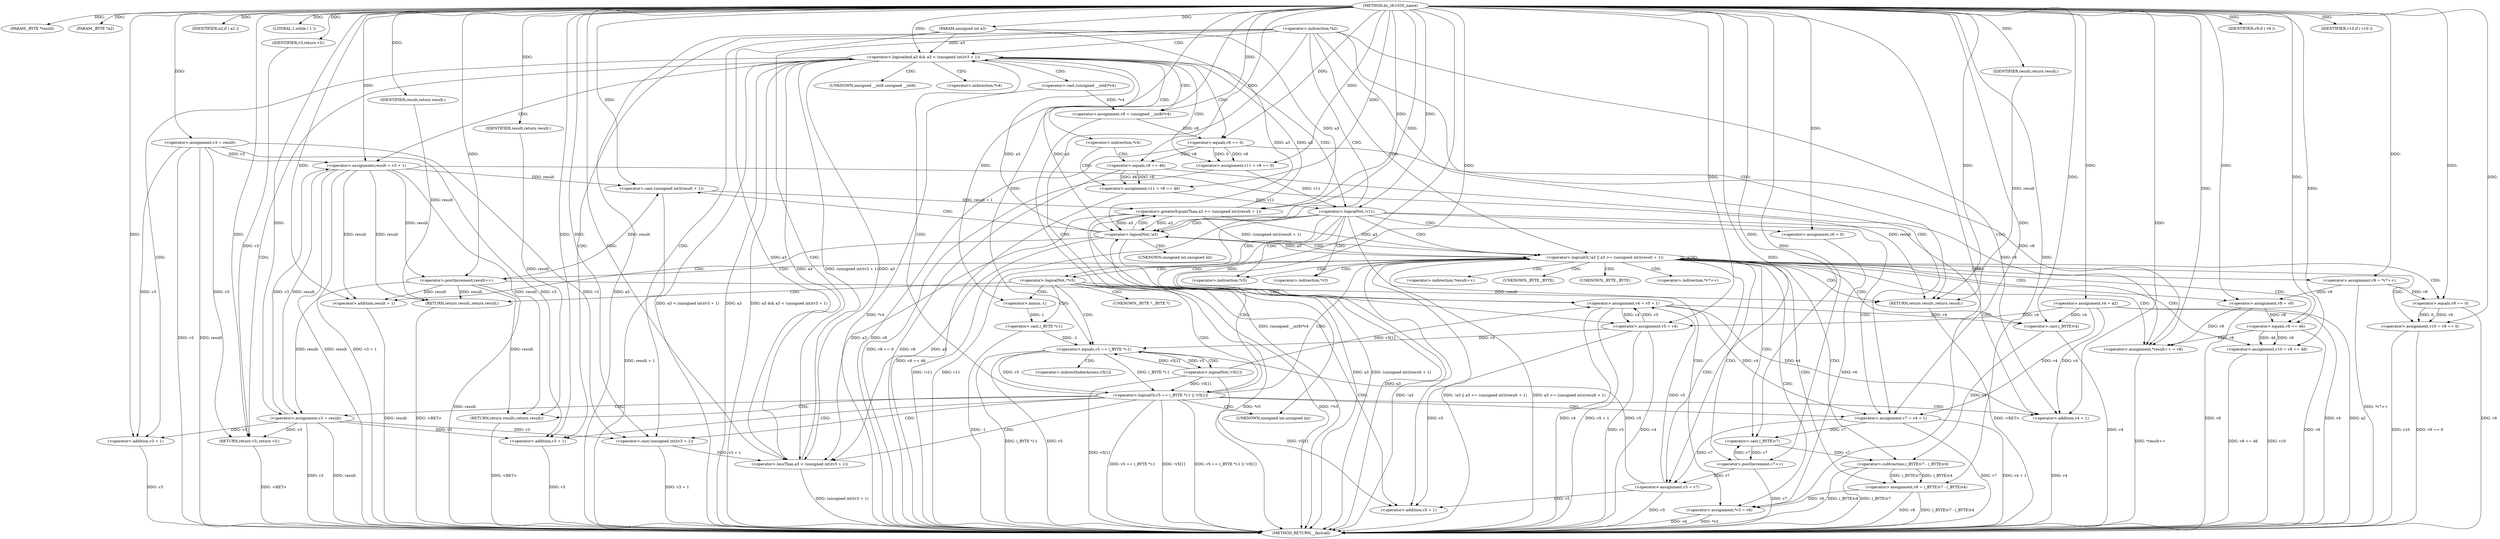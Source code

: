 digraph do_rfc1035_name {  
"1000110" [label = "(METHOD,do_rfc1035_name)" ]
"1000278" [label = "(METHOD_RETURN,__fastcall)" ]
"1000111" [label = "(PARAM,_BYTE *result)" ]
"1000112" [label = "(PARAM,_BYTE *a2)" ]
"1000113" [label = "(PARAM,unsigned int a3)" ]
"1000124" [label = "(<operator>.assignment,v3 = result)" ]
"1000128" [label = "(IDENTIFIER,a2,if ( a2 ))" ]
"1000130" [label = "(<operator>.assignment,v4 = a2)" ]
"1000138" [label = "(LITERAL,1,while ( 1 ))" ]
"1000141" [label = "(<operator>.logicalAnd,a3 && a3 < (unsigned int)(v3 + 1))" ]
"1000143" [label = "(<operator>.lessThan,a3 < (unsigned int)(v3 + 1))" ]
"1000145" [label = "(<operator>.cast,(unsigned int)(v3 + 1))" ]
"1000147" [label = "(<operator>.addition,v3 + 1)" ]
"1000150" [label = "(RETURN,return v3;,return v3;)" ]
"1000151" [label = "(IDENTIFIER,v3,return v3;)" ]
"1000152" [label = "(<operator>.assignment,result = v3 + 1)" ]
"1000154" [label = "(<operator>.addition,v3 + 1)" ]
"1000157" [label = "(<operator>.assignment,v8 = (unsigned __int8)*v4)" ]
"1000159" [label = "(<operator>.cast,(unsigned __int8)*v4)" ]
"1000163" [label = "(<operator>.assignment,v11 = v8 == 0)" ]
"1000165" [label = "(<operator>.equals,v8 == 0)" ]
"1000171" [label = "(<operator>.assignment,v11 = v8 == 46)" ]
"1000173" [label = "(<operator>.equals,v8 == 46)" ]
"1000177" [label = "(<operator>.logicalNot,!v11)" ]
"1000180" [label = "(<operator>.assignment,v5 = v4)" ]
"1000183" [label = "(<operator>.assignment,v6 = 0)" ]
"1000187" [label = "(<operator>.assignment,*v3 = v6)" ]
"1000192" [label = "(<operator>.logicalNot,!*v5)" ]
"1000195" [label = "(RETURN,return result;,return result;)" ]
"1000196" [label = "(IDENTIFIER,result,return result;)" ]
"1000197" [label = "(<operator>.assignment,v4 = v5 + 1)" ]
"1000199" [label = "(<operator>.addition,v5 + 1)" ]
"1000203" [label = "(<operator>.logicalOr,v5 == (_BYTE *)-1 || !v5[1])" ]
"1000204" [label = "(<operator>.equals,v5 == (_BYTE *)-1)" ]
"1000206" [label = "(<operator>.cast,(_BYTE *)-1)" ]
"1000208" [label = "(<operator>.minus,-1)" ]
"1000210" [label = "(<operator>.logicalNot,!v5[1])" ]
"1000214" [label = "(RETURN,return result;,return result;)" ]
"1000215" [label = "(IDENTIFIER,result,return result;)" ]
"1000216" [label = "(<operator>.assignment,v3 = result)" ]
"1000219" [label = "(<operator>.assignment,v7 = v4 + 1)" ]
"1000221" [label = "(<operator>.addition,v4 + 1)" ]
"1000225" [label = "(<operator>.logicalOr,!a3 || a3 >= (unsigned int)(result + 1))" ]
"1000226" [label = "(<operator>.logicalNot,!a3)" ]
"1000228" [label = "(<operator>.greaterEqualsThan,a3 >= (unsigned int)(result + 1))" ]
"1000230" [label = "(<operator>.cast,(unsigned int)(result + 1))" ]
"1000232" [label = "(<operator>.addition,result + 1)" ]
"1000236" [label = "(<operator>.assignment,*result++ = v8)" ]
"1000238" [label = "(<operator>.postIncrement,result++)" ]
"1000241" [label = "(<operator>.assignment,v5 = v7)" ]
"1000244" [label = "(<operator>.assignment,v6 = (_BYTE)v7 - (_BYTE)v4)" ]
"1000246" [label = "(<operator>.subtraction,(_BYTE)v7 - (_BYTE)v4)" ]
"1000247" [label = "(<operator>.cast,(_BYTE)v7)" ]
"1000250" [label = "(<operator>.cast,(_BYTE)v4)" ]
"1000253" [label = "(<operator>.assignment,v9 = *v7++)" ]
"1000256" [label = "(<operator>.postIncrement,v7++)" ]
"1000258" [label = "(<operator>.assignment,v8 = v9)" ]
"1000261" [label = "(<operator>.assignment,v10 = v9 == 0)" ]
"1000263" [label = "(<operator>.equals,v9 == 0)" ]
"1000267" [label = "(IDENTIFIER,v9,if ( v9 ))" ]
"1000268" [label = "(<operator>.assignment,v10 = v8 == 46)" ]
"1000270" [label = "(<operator>.equals,v8 == 46)" ]
"1000274" [label = "(IDENTIFIER,v10,if ( v10 ))" ]
"1000276" [label = "(RETURN,return result;,return result;)" ]
"1000277" [label = "(IDENTIFIER,result,return result;)" ]
"1000134" [label = "(<operator>.indirection,*a2)" ]
"1000146" [label = "(UNKNOWN,unsigned int,unsigned int)" ]
"1000160" [label = "(UNKNOWN,unsigned __int8,unsigned __int8)" ]
"1000161" [label = "(<operator>.indirection,*v4)" ]
"1000169" [label = "(<operator>.indirection,*v4)" ]
"1000188" [label = "(<operator>.indirection,*v3)" ]
"1000193" [label = "(<operator>.indirection,*v5)" ]
"1000207" [label = "(UNKNOWN,_BYTE *,_BYTE *)" ]
"1000211" [label = "(<operator>.indirectIndexAccess,v5[1])" ]
"1000231" [label = "(UNKNOWN,unsigned int,unsigned int)" ]
"1000237" [label = "(<operator>.indirection,*result++)" ]
"1000248" [label = "(UNKNOWN,_BYTE,_BYTE)" ]
"1000251" [label = "(UNKNOWN,_BYTE,_BYTE)" ]
"1000255" [label = "(<operator>.indirection,*v7++)" ]
  "1000195" -> "1000278"  [ label = "DDG: <RET>"] 
  "1000276" -> "1000278"  [ label = "DDG: <RET>"] 
  "1000180" -> "1000278"  [ label = "DDG: v5"] 
  "1000197" -> "1000278"  [ label = "DDG: v4"] 
  "1000204" -> "1000278"  [ label = "DDG: (_BYTE *)-1"] 
  "1000159" -> "1000278"  [ label = "DDG: *v4"] 
  "1000216" -> "1000278"  [ label = "DDG: result"] 
  "1000141" -> "1000278"  [ label = "DDG: a3 < (unsigned int)(v3 + 1)"] 
  "1000204" -> "1000278"  [ label = "DDG: v5"] 
  "1000113" -> "1000278"  [ label = "DDG: a3"] 
  "1000197" -> "1000278"  [ label = "DDG: v5 + 1"] 
  "1000203" -> "1000278"  [ label = "DDG: v5 == (_BYTE *)-1 || !v5[1]"] 
  "1000238" -> "1000278"  [ label = "DDG: result"] 
  "1000165" -> "1000278"  [ label = "DDG: v8"] 
  "1000258" -> "1000278"  [ label = "DDG: v8"] 
  "1000173" -> "1000278"  [ label = "DDG: v8"] 
  "1000268" -> "1000278"  [ label = "DDG: v10"] 
  "1000232" -> "1000278"  [ label = "DDG: result"] 
  "1000141" -> "1000278"  [ label = "DDG: a3"] 
  "1000216" -> "1000278"  [ label = "DDG: v3"] 
  "1000177" -> "1000278"  [ label = "DDG: v11"] 
  "1000228" -> "1000278"  [ label = "DDG: (unsigned int)(result + 1)"] 
  "1000210" -> "1000278"  [ label = "DDG: v5[1]"] 
  "1000244" -> "1000278"  [ label = "DDG: (_BYTE)v7 - (_BYTE)v4"] 
  "1000228" -> "1000278"  [ label = "DDG: a3"] 
  "1000219" -> "1000278"  [ label = "DDG: v4 + 1"] 
  "1000219" -> "1000278"  [ label = "DDG: v7"] 
  "1000268" -> "1000278"  [ label = "DDG: v8 == 46"] 
  "1000225" -> "1000278"  [ label = "DDG: !a3"] 
  "1000246" -> "1000278"  [ label = "DDG: (_BYTE)v4"] 
  "1000226" -> "1000278"  [ label = "DDG: a3"] 
  "1000152" -> "1000278"  [ label = "DDG: result"] 
  "1000180" -> "1000278"  [ label = "DDG: v4"] 
  "1000145" -> "1000278"  [ label = "DDG: v3 + 1"] 
  "1000203" -> "1000278"  [ label = "DDG: v5 == (_BYTE *)-1"] 
  "1000147" -> "1000278"  [ label = "DDG: v3"] 
  "1000154" -> "1000278"  [ label = "DDG: v3"] 
  "1000246" -> "1000278"  [ label = "DDG: (_BYTE)v7"] 
  "1000187" -> "1000278"  [ label = "DDG: v6"] 
  "1000236" -> "1000278"  [ label = "DDG: *result++"] 
  "1000270" -> "1000278"  [ label = "DDG: v8"] 
  "1000261" -> "1000278"  [ label = "DDG: v9 == 0"] 
  "1000157" -> "1000278"  [ label = "DDG: (unsigned __int8)*v4"] 
  "1000230" -> "1000278"  [ label = "DDG: result + 1"] 
  "1000253" -> "1000278"  [ label = "DDG: *v7++"] 
  "1000221" -> "1000278"  [ label = "DDG: v4"] 
  "1000192" -> "1000278"  [ label = "DDG: *v5"] 
  "1000130" -> "1000278"  [ label = "DDG: v4"] 
  "1000250" -> "1000278"  [ label = "DDG: v4"] 
  "1000225" -> "1000278"  [ label = "DDG: !a3 || a3 >= (unsigned int)(result + 1)"] 
  "1000187" -> "1000278"  [ label = "DDG: *v3"] 
  "1000206" -> "1000278"  [ label = "DDG: -1"] 
  "1000256" -> "1000278"  [ label = "DDG: v7"] 
  "1000141" -> "1000278"  [ label = "DDG: a3 && a3 < (unsigned int)(v3 + 1)"] 
  "1000124" -> "1000278"  [ label = "DDG: result"] 
  "1000124" -> "1000278"  [ label = "DDG: v3"] 
  "1000192" -> "1000278"  [ label = "DDG: !*v5"] 
  "1000225" -> "1000278"  [ label = "DDG: a3 >= (unsigned int)(result + 1)"] 
  "1000177" -> "1000278"  [ label = "DDG: !v11"] 
  "1000241" -> "1000278"  [ label = "DDG: v5"] 
  "1000263" -> "1000278"  [ label = "DDG: v9"] 
  "1000143" -> "1000278"  [ label = "DDG: (unsigned int)(v3 + 1)"] 
  "1000171" -> "1000278"  [ label = "DDG: v8 == 46"] 
  "1000203" -> "1000278"  [ label = "DDG: !v5[1]"] 
  "1000261" -> "1000278"  [ label = "DDG: v10"] 
  "1000152" -> "1000278"  [ label = "DDG: v3 + 1"] 
  "1000244" -> "1000278"  [ label = "DDG: v6"] 
  "1000163" -> "1000278"  [ label = "DDG: v8 == 0"] 
  "1000130" -> "1000278"  [ label = "DDG: a2"] 
  "1000214" -> "1000278"  [ label = "DDG: <RET>"] 
  "1000150" -> "1000278"  [ label = "DDG: <RET>"] 
  "1000110" -> "1000111"  [ label = "DDG: "] 
  "1000110" -> "1000112"  [ label = "DDG: "] 
  "1000110" -> "1000113"  [ label = "DDG: "] 
  "1000110" -> "1000124"  [ label = "DDG: "] 
  "1000110" -> "1000128"  [ label = "DDG: "] 
  "1000110" -> "1000130"  [ label = "DDG: "] 
  "1000110" -> "1000138"  [ label = "DDG: "] 
  "1000143" -> "1000141"  [ label = "DDG: a3"] 
  "1000228" -> "1000141"  [ label = "DDG: a3"] 
  "1000226" -> "1000141"  [ label = "DDG: a3"] 
  "1000113" -> "1000141"  [ label = "DDG: a3"] 
  "1000110" -> "1000141"  [ label = "DDG: "] 
  "1000143" -> "1000141"  [ label = "DDG: (unsigned int)(v3 + 1)"] 
  "1000141" -> "1000143"  [ label = "DDG: a3"] 
  "1000228" -> "1000143"  [ label = "DDG: a3"] 
  "1000226" -> "1000143"  [ label = "DDG: a3"] 
  "1000113" -> "1000143"  [ label = "DDG: a3"] 
  "1000110" -> "1000143"  [ label = "DDG: "] 
  "1000145" -> "1000143"  [ label = "DDG: v3 + 1"] 
  "1000216" -> "1000145"  [ label = "DDG: v3"] 
  "1000124" -> "1000145"  [ label = "DDG: v3"] 
  "1000110" -> "1000145"  [ label = "DDG: "] 
  "1000216" -> "1000147"  [ label = "DDG: v3"] 
  "1000124" -> "1000147"  [ label = "DDG: v3"] 
  "1000110" -> "1000147"  [ label = "DDG: "] 
  "1000151" -> "1000150"  [ label = "DDG: v3"] 
  "1000216" -> "1000150"  [ label = "DDG: v3"] 
  "1000124" -> "1000150"  [ label = "DDG: v3"] 
  "1000110" -> "1000150"  [ label = "DDG: "] 
  "1000110" -> "1000151"  [ label = "DDG: "] 
  "1000216" -> "1000152"  [ label = "DDG: v3"] 
  "1000124" -> "1000152"  [ label = "DDG: v3"] 
  "1000110" -> "1000152"  [ label = "DDG: "] 
  "1000216" -> "1000154"  [ label = "DDG: v3"] 
  "1000124" -> "1000154"  [ label = "DDG: v3"] 
  "1000110" -> "1000154"  [ label = "DDG: "] 
  "1000159" -> "1000157"  [ label = "DDG: *v4"] 
  "1000110" -> "1000157"  [ label = "DDG: "] 
  "1000165" -> "1000163"  [ label = "DDG: v8"] 
  "1000165" -> "1000163"  [ label = "DDG: 0"] 
  "1000110" -> "1000163"  [ label = "DDG: "] 
  "1000157" -> "1000165"  [ label = "DDG: v8"] 
  "1000110" -> "1000165"  [ label = "DDG: "] 
  "1000173" -> "1000171"  [ label = "DDG: v8"] 
  "1000173" -> "1000171"  [ label = "DDG: 46"] 
  "1000110" -> "1000171"  [ label = "DDG: "] 
  "1000165" -> "1000173"  [ label = "DDG: v8"] 
  "1000110" -> "1000173"  [ label = "DDG: "] 
  "1000163" -> "1000177"  [ label = "DDG: v11"] 
  "1000171" -> "1000177"  [ label = "DDG: v11"] 
  "1000110" -> "1000177"  [ label = "DDG: "] 
  "1000130" -> "1000180"  [ label = "DDG: v4"] 
  "1000197" -> "1000180"  [ label = "DDG: v4"] 
  "1000110" -> "1000180"  [ label = "DDG: "] 
  "1000110" -> "1000183"  [ label = "DDG: "] 
  "1000183" -> "1000187"  [ label = "DDG: v6"] 
  "1000244" -> "1000187"  [ label = "DDG: v6"] 
  "1000110" -> "1000187"  [ label = "DDG: "] 
  "1000196" -> "1000195"  [ label = "DDG: result"] 
  "1000238" -> "1000195"  [ label = "DDG: result"] 
  "1000152" -> "1000195"  [ label = "DDG: result"] 
  "1000110" -> "1000196"  [ label = "DDG: "] 
  "1000180" -> "1000197"  [ label = "DDG: v5"] 
  "1000210" -> "1000197"  [ label = "DDG: v5[1]"] 
  "1000241" -> "1000197"  [ label = "DDG: v5"] 
  "1000110" -> "1000197"  [ label = "DDG: "] 
  "1000180" -> "1000199"  [ label = "DDG: v5"] 
  "1000210" -> "1000199"  [ label = "DDG: v5[1]"] 
  "1000241" -> "1000199"  [ label = "DDG: v5"] 
  "1000110" -> "1000199"  [ label = "DDG: "] 
  "1000204" -> "1000203"  [ label = "DDG: v5"] 
  "1000204" -> "1000203"  [ label = "DDG: (_BYTE *)-1"] 
  "1000210" -> "1000204"  [ label = "DDG: v5[1]"] 
  "1000110" -> "1000204"  [ label = "DDG: "] 
  "1000180" -> "1000204"  [ label = "DDG: v5"] 
  "1000241" -> "1000204"  [ label = "DDG: v5"] 
  "1000206" -> "1000204"  [ label = "DDG: -1"] 
  "1000208" -> "1000206"  [ label = "DDG: 1"] 
  "1000110" -> "1000208"  [ label = "DDG: "] 
  "1000210" -> "1000203"  [ label = "DDG: v5[1]"] 
  "1000204" -> "1000210"  [ label = "DDG: v5"] 
  "1000215" -> "1000214"  [ label = "DDG: result"] 
  "1000238" -> "1000214"  [ label = "DDG: result"] 
  "1000152" -> "1000214"  [ label = "DDG: result"] 
  "1000110" -> "1000215"  [ label = "DDG: "] 
  "1000238" -> "1000216"  [ label = "DDG: result"] 
  "1000152" -> "1000216"  [ label = "DDG: result"] 
  "1000110" -> "1000216"  [ label = "DDG: "] 
  "1000130" -> "1000219"  [ label = "DDG: v4"] 
  "1000197" -> "1000219"  [ label = "DDG: v4"] 
  "1000110" -> "1000219"  [ label = "DDG: "] 
  "1000130" -> "1000221"  [ label = "DDG: v4"] 
  "1000197" -> "1000221"  [ label = "DDG: v4"] 
  "1000110" -> "1000221"  [ label = "DDG: "] 
  "1000226" -> "1000225"  [ label = "DDG: a3"] 
  "1000141" -> "1000226"  [ label = "DDG: a3"] 
  "1000228" -> "1000226"  [ label = "DDG: a3"] 
  "1000113" -> "1000226"  [ label = "DDG: a3"] 
  "1000110" -> "1000226"  [ label = "DDG: "] 
  "1000228" -> "1000225"  [ label = "DDG: a3"] 
  "1000228" -> "1000225"  [ label = "DDG: (unsigned int)(result + 1)"] 
  "1000226" -> "1000228"  [ label = "DDG: a3"] 
  "1000113" -> "1000228"  [ label = "DDG: a3"] 
  "1000110" -> "1000228"  [ label = "DDG: "] 
  "1000230" -> "1000228"  [ label = "DDG: result + 1"] 
  "1000238" -> "1000230"  [ label = "DDG: result"] 
  "1000152" -> "1000230"  [ label = "DDG: result"] 
  "1000110" -> "1000230"  [ label = "DDG: "] 
  "1000238" -> "1000232"  [ label = "DDG: result"] 
  "1000152" -> "1000232"  [ label = "DDG: result"] 
  "1000110" -> "1000232"  [ label = "DDG: "] 
  "1000173" -> "1000236"  [ label = "DDG: v8"] 
  "1000270" -> "1000236"  [ label = "DDG: v8"] 
  "1000165" -> "1000236"  [ label = "DDG: v8"] 
  "1000258" -> "1000236"  [ label = "DDG: v8"] 
  "1000110" -> "1000236"  [ label = "DDG: "] 
  "1000152" -> "1000238"  [ label = "DDG: result"] 
  "1000110" -> "1000238"  [ label = "DDG: "] 
  "1000219" -> "1000241"  [ label = "DDG: v7"] 
  "1000256" -> "1000241"  [ label = "DDG: v7"] 
  "1000110" -> "1000241"  [ label = "DDG: "] 
  "1000246" -> "1000244"  [ label = "DDG: (_BYTE)v7"] 
  "1000246" -> "1000244"  [ label = "DDG: (_BYTE)v4"] 
  "1000110" -> "1000244"  [ label = "DDG: "] 
  "1000247" -> "1000246"  [ label = "DDG: v7"] 
  "1000110" -> "1000247"  [ label = "DDG: "] 
  "1000219" -> "1000247"  [ label = "DDG: v7"] 
  "1000256" -> "1000247"  [ label = "DDG: v7"] 
  "1000250" -> "1000246"  [ label = "DDG: v4"] 
  "1000110" -> "1000250"  [ label = "DDG: "] 
  "1000130" -> "1000250"  [ label = "DDG: v4"] 
  "1000197" -> "1000250"  [ label = "DDG: v4"] 
  "1000110" -> "1000253"  [ label = "DDG: "] 
  "1000247" -> "1000256"  [ label = "DDG: v7"] 
  "1000110" -> "1000256"  [ label = "DDG: "] 
  "1000253" -> "1000258"  [ label = "DDG: v9"] 
  "1000110" -> "1000258"  [ label = "DDG: "] 
  "1000263" -> "1000261"  [ label = "DDG: v9"] 
  "1000263" -> "1000261"  [ label = "DDG: 0"] 
  "1000110" -> "1000261"  [ label = "DDG: "] 
  "1000110" -> "1000263"  [ label = "DDG: "] 
  "1000253" -> "1000263"  [ label = "DDG: v9"] 
  "1000110" -> "1000267"  [ label = "DDG: "] 
  "1000270" -> "1000268"  [ label = "DDG: v8"] 
  "1000270" -> "1000268"  [ label = "DDG: 46"] 
  "1000110" -> "1000268"  [ label = "DDG: "] 
  "1000258" -> "1000270"  [ label = "DDG: v8"] 
  "1000110" -> "1000270"  [ label = "DDG: "] 
  "1000110" -> "1000274"  [ label = "DDG: "] 
  "1000277" -> "1000276"  [ label = "DDG: result"] 
  "1000238" -> "1000276"  [ label = "DDG: result"] 
  "1000152" -> "1000276"  [ label = "DDG: result"] 
  "1000110" -> "1000276"  [ label = "DDG: "] 
  "1000110" -> "1000277"  [ label = "DDG: "] 
  "1000134" -> "1000276"  [ label = "CDG: "] 
  "1000134" -> "1000221"  [ label = "CDG: "] 
  "1000134" -> "1000219"  [ label = "CDG: "] 
  "1000134" -> "1000226"  [ label = "CDG: "] 
  "1000134" -> "1000225"  [ label = "CDG: "] 
  "1000134" -> "1000141"  [ label = "CDG: "] 
  "1000134" -> "1000143"  [ label = "CDG: "] 
  "1000134" -> "1000147"  [ label = "CDG: "] 
  "1000134" -> "1000146"  [ label = "CDG: "] 
  "1000134" -> "1000145"  [ label = "CDG: "] 
  "1000141" -> "1000169"  [ label = "CDG: "] 
  "1000141" -> "1000165"  [ label = "CDG: "] 
  "1000141" -> "1000163"  [ label = "CDG: "] 
  "1000141" -> "1000161"  [ label = "CDG: "] 
  "1000141" -> "1000177"  [ label = "CDG: "] 
  "1000141" -> "1000160"  [ label = "CDG: "] 
  "1000141" -> "1000159"  [ label = "CDG: "] 
  "1000141" -> "1000157"  [ label = "CDG: "] 
  "1000141" -> "1000154"  [ label = "CDG: "] 
  "1000141" -> "1000152"  [ label = "CDG: "] 
  "1000141" -> "1000150"  [ label = "CDG: "] 
  "1000169" -> "1000173"  [ label = "CDG: "] 
  "1000169" -> "1000171"  [ label = "CDG: "] 
  "1000177" -> "1000192"  [ label = "CDG: "] 
  "1000177" -> "1000188"  [ label = "CDG: "] 
  "1000177" -> "1000187"  [ label = "CDG: "] 
  "1000177" -> "1000183"  [ label = "CDG: "] 
  "1000177" -> "1000180"  [ label = "CDG: "] 
  "1000177" -> "1000193"  [ label = "CDG: "] 
  "1000177" -> "1000221"  [ label = "CDG: "] 
  "1000177" -> "1000219"  [ label = "CDG: "] 
  "1000177" -> "1000226"  [ label = "CDG: "] 
  "1000177" -> "1000225"  [ label = "CDG: "] 
  "1000192" -> "1000208"  [ label = "CDG: "] 
  "1000192" -> "1000207"  [ label = "CDG: "] 
  "1000192" -> "1000206"  [ label = "CDG: "] 
  "1000192" -> "1000204"  [ label = "CDG: "] 
  "1000192" -> "1000203"  [ label = "CDG: "] 
  "1000192" -> "1000199"  [ label = "CDG: "] 
  "1000192" -> "1000197"  [ label = "CDG: "] 
  "1000192" -> "1000195"  [ label = "CDG: "] 
  "1000203" -> "1000216"  [ label = "CDG: "] 
  "1000203" -> "1000214"  [ label = "CDG: "] 
  "1000203" -> "1000221"  [ label = "CDG: "] 
  "1000203" -> "1000219"  [ label = "CDG: "] 
  "1000203" -> "1000226"  [ label = "CDG: "] 
  "1000203" -> "1000225"  [ label = "CDG: "] 
  "1000203" -> "1000141"  [ label = "CDG: "] 
  "1000203" -> "1000143"  [ label = "CDG: "] 
  "1000203" -> "1000147"  [ label = "CDG: "] 
  "1000203" -> "1000146"  [ label = "CDG: "] 
  "1000203" -> "1000145"  [ label = "CDG: "] 
  "1000204" -> "1000211"  [ label = "CDG: "] 
  "1000204" -> "1000210"  [ label = "CDG: "] 
  "1000225" -> "1000238"  [ label = "CDG: "] 
  "1000225" -> "1000237"  [ label = "CDG: "] 
  "1000225" -> "1000236"  [ label = "CDG: "] 
  "1000225" -> "1000256"  [ label = "CDG: "] 
  "1000225" -> "1000255"  [ label = "CDG: "] 
  "1000225" -> "1000253"  [ label = "CDG: "] 
  "1000225" -> "1000251"  [ label = "CDG: "] 
  "1000225" -> "1000250"  [ label = "CDG: "] 
  "1000225" -> "1000248"  [ label = "CDG: "] 
  "1000225" -> "1000247"  [ label = "CDG: "] 
  "1000225" -> "1000246"  [ label = "CDG: "] 
  "1000225" -> "1000244"  [ label = "CDG: "] 
  "1000225" -> "1000241"  [ label = "CDG: "] 
  "1000225" -> "1000263"  [ label = "CDG: "] 
  "1000225" -> "1000261"  [ label = "CDG: "] 
  "1000225" -> "1000258"  [ label = "CDG: "] 
  "1000225" -> "1000276"  [ label = "CDG: "] 
  "1000225" -> "1000270"  [ label = "CDG: "] 
  "1000225" -> "1000268"  [ label = "CDG: "] 
  "1000225" -> "1000192"  [ label = "CDG: "] 
  "1000225" -> "1000188"  [ label = "CDG: "] 
  "1000225" -> "1000187"  [ label = "CDG: "] 
  "1000225" -> "1000193"  [ label = "CDG: "] 
  "1000225" -> "1000226"  [ label = "CDG: "] 
  "1000225" -> "1000225"  [ label = "CDG: "] 
  "1000226" -> "1000232"  [ label = "CDG: "] 
  "1000226" -> "1000231"  [ label = "CDG: "] 
  "1000226" -> "1000230"  [ label = "CDG: "] 
  "1000226" -> "1000228"  [ label = "CDG: "] 
}
